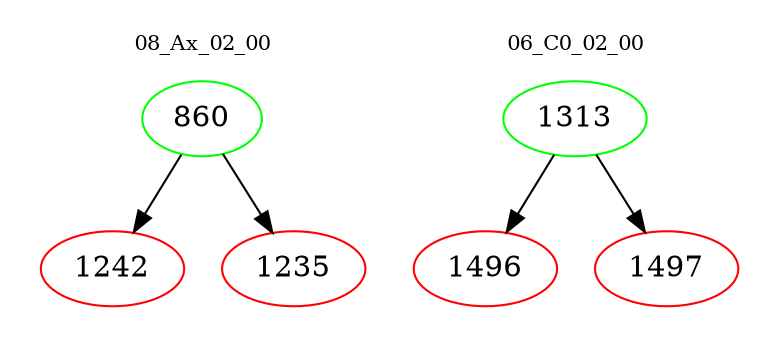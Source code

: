 digraph{
subgraph cluster_0 {
color = white
label = "08_Ax_02_00";
fontsize=10;
T0_860 [label="860", color="green"]
T0_860 -> T0_1242 [color="black"]
T0_1242 [label="1242", color="red"]
T0_860 -> T0_1235 [color="black"]
T0_1235 [label="1235", color="red"]
}
subgraph cluster_1 {
color = white
label = "06_C0_02_00";
fontsize=10;
T1_1313 [label="1313", color="green"]
T1_1313 -> T1_1496 [color="black"]
T1_1496 [label="1496", color="red"]
T1_1313 -> T1_1497 [color="black"]
T1_1497 [label="1497", color="red"]
}
}
